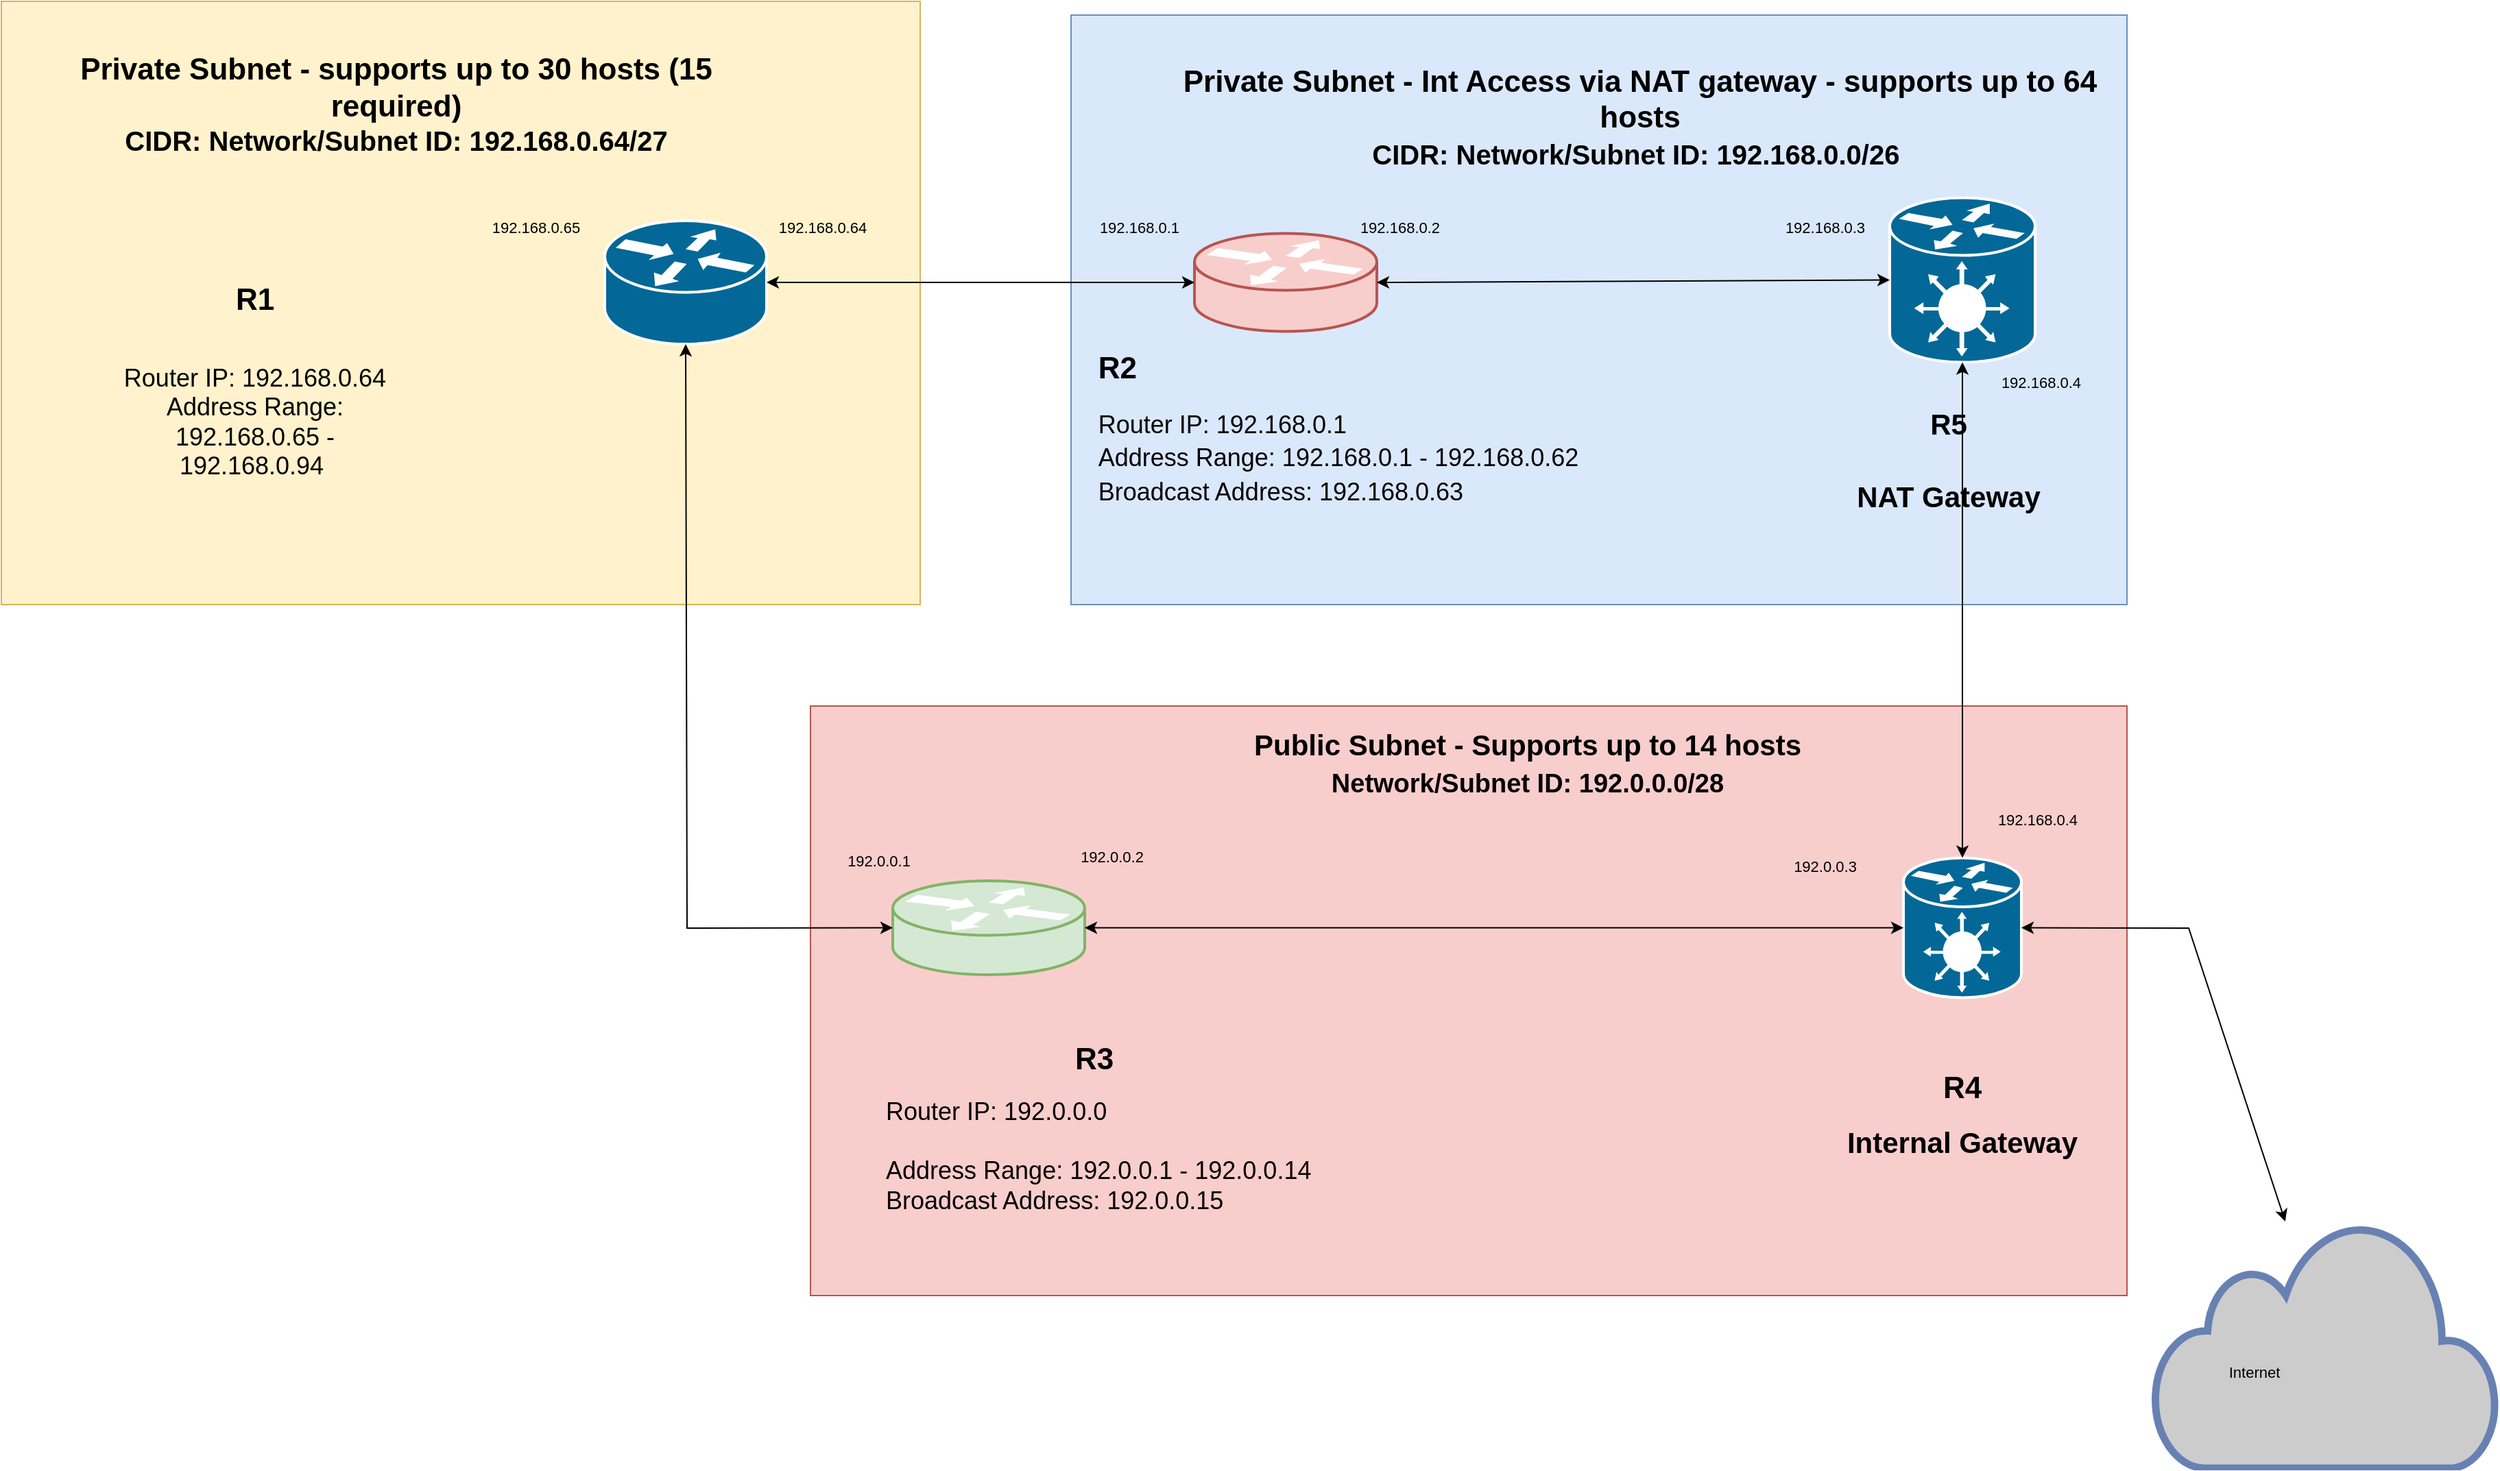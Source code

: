 <mxfile version="15.6.2" type="device"><diagram id="KcNdpdhtEP2OiSv8cwqb" name="Page-1"><mxGraphModel dx="2052" dy="1092" grid="1" gridSize="10" guides="1" tooltips="1" connect="1" arrows="1" fold="1" page="1" pageScale="1" pageWidth="827" pageHeight="1169" math="0" shadow="0"><root><mxCell id="0"/><mxCell id="1" parent="0"/><mxCell id="0Pi8JXtjNu6iWibllo86-77" value="" style="rounded=0;whiteSpace=wrap;html=1;labelBackgroundColor=none;fillColor=#f8cecc;strokeColor=#b85450;" vertex="1" parent="1"><mxGeometry x="600" y="584" width="960" height="430" as="geometry"/></mxCell><mxCell id="0Pi8JXtjNu6iWibllo86-79" value="" style="shape=mxgraph.cisco.routers.router;sketch=0;html=1;pointerEvents=1;dashed=0;fillColor=#d5e8d4;strokeColor=#82b366;strokeWidth=2;verticalLabelPosition=bottom;verticalAlign=top;align=center;outlineConnect=0;labelBackgroundColor=none;" vertex="1" parent="1"><mxGeometry x="660" y="711.5" width="140" height="68.5" as="geometry"/></mxCell><mxCell id="0Pi8JXtjNu6iWibllo86-81" value="&lt;font&gt;&lt;font&gt;&lt;b&gt;&lt;font style=&quot;font-size: 22px&quot;&gt;R4&lt;br&gt;&lt;/font&gt;&lt;br&gt;&lt;font style=&quot;font-size: 21px&quot;&gt;Internal Gateway&lt;/font&gt;&lt;/b&gt;&lt;/font&gt;&lt;br&gt;&lt;/font&gt;" style="text;html=1;strokeColor=none;fillColor=none;align=center;verticalAlign=middle;whiteSpace=wrap;rounded=0;labelBackgroundColor=none;" vertex="1" parent="1"><mxGeometry x="1350" y="824" width="180" height="116" as="geometry"/></mxCell><mxCell id="0Pi8JXtjNu6iWibllo86-82" value="" style="shape=mxgraph.cisco.hubs_and_gateways.generic_gateway;sketch=0;html=1;pointerEvents=1;dashed=0;fillColor=#036897;strokeColor=#ffffff;strokeWidth=2;verticalLabelPosition=bottom;verticalAlign=top;align=center;outlineConnect=0;labelBackgroundColor=none;fontSize=11;" vertex="1" parent="1"><mxGeometry x="1397" y="694.75" width="86" height="102" as="geometry"/></mxCell><mxCell id="0Pi8JXtjNu6iWibllo86-88" value="&lt;h1 style=&quot;text-align: center&quot;&gt;R3&amp;nbsp;&lt;/h1&gt;&lt;div style=&quot;font-size: 18px&quot;&gt;&lt;font style=&quot;font-size: 18px&quot;&gt;Router IP: 192.0.0.0&lt;/font&gt;&lt;/div&gt;&lt;div style=&quot;font-size: 18px&quot;&gt;&lt;font style=&quot;font-size: 18px&quot;&gt;&lt;br&gt;&lt;/font&gt;&lt;/div&gt;&lt;div style=&quot;font-size: 18px&quot;&gt;&lt;font style=&quot;font-size: 18px&quot;&gt;Address Range: 192.0.0.1 - 192.0.0.14&lt;/font&gt;&lt;/div&gt;&lt;div style=&quot;font-size: 18px&quot;&gt;&lt;font style=&quot;font-size: 18px&quot;&gt;Broadcast Address: 192.0.0.15&lt;/font&gt;&lt;/div&gt;&lt;div&gt;&lt;br&gt;&lt;/div&gt;" style="text;html=1;strokeColor=none;fillColor=none;spacing=5;spacingTop=-20;whiteSpace=wrap;overflow=hidden;rounded=0;labelBackgroundColor=none;fontSize=11;" vertex="1" parent="1"><mxGeometry x="650" y="824" width="330" height="190" as="geometry"/></mxCell><mxCell id="0Pi8JXtjNu6iWibllo86-89" value="&lt;b&gt;&lt;span style=&quot;font-size: 21px&quot;&gt;Public Subnet - Supports up to 14 hosts&lt;/span&gt;&lt;br&gt;&lt;font style=&quot;font-size: 19px&quot;&gt;Network/Subnet ID: 192.0.0.0/28&lt;/font&gt;&lt;br&gt;&lt;/b&gt;" style="text;html=1;strokeColor=none;fillColor=none;align=center;verticalAlign=middle;whiteSpace=wrap;rounded=0;labelBackgroundColor=none;fontSize=22;" vertex="1" parent="1"><mxGeometry x="917.5" y="584" width="410" height="83" as="geometry"/></mxCell><mxCell id="0Pi8JXtjNu6iWibllo86-91" value="&lt;font style=&quot;font-size: 11px&quot;&gt;192.0.0.2&lt;/font&gt;" style="text;html=1;strokeColor=none;fillColor=none;align=center;verticalAlign=middle;whiteSpace=wrap;rounded=0;labelBackgroundColor=none;fontSize=19;" vertex="1" parent="1"><mxGeometry x="790" y="677" width="60" height="30" as="geometry"/></mxCell><mxCell id="0Pi8JXtjNu6iWibllo86-92" value="192.0.0.1" style="text;html=1;strokeColor=none;fillColor=none;align=center;verticalAlign=middle;whiteSpace=wrap;rounded=0;labelBackgroundColor=none;fontSize=11;" vertex="1" parent="1"><mxGeometry x="620" y="681.5" width="60" height="30" as="geometry"/></mxCell><mxCell id="0Pi8JXtjNu6iWibllo86-95" value="" style="rounded=0;whiteSpace=wrap;html=1;labelBackgroundColor=none;fontSize=11;align=center;fillColor=#fff2cc;strokeColor=#d6b656;" vertex="1" parent="1"><mxGeometry x="10" y="70" width="670" height="440" as="geometry"/></mxCell><mxCell id="0Pi8JXtjNu6iWibllo86-96" value="&lt;font&gt;&lt;b&gt;&lt;span style=&quot;font-size: 22px&quot;&gt;Private Subnet - supports up to 30 hosts (15 required)&lt;/span&gt;&lt;br&gt;&lt;font style=&quot;font-size: 20px&quot;&gt;CIDR: Network/Subnet ID: 192.168.0.64/27&lt;/font&gt;&lt;br&gt;&lt;/b&gt;&lt;/font&gt;" style="text;html=1;strokeColor=none;fillColor=none;align=center;verticalAlign=middle;whiteSpace=wrap;rounded=0;labelBackgroundColor=none;fontSize=11;" vertex="1" parent="1"><mxGeometry x="48" y="100" width="500" height="90" as="geometry"/></mxCell><mxCell id="0Pi8JXtjNu6iWibllo86-97" value="" style="shape=mxgraph.cisco.routers.router;sketch=0;html=1;pointerEvents=1;dashed=0;fillColor=#036897;strokeColor=#ffffff;strokeWidth=2;verticalLabelPosition=bottom;verticalAlign=top;align=center;outlineConnect=0;labelBackgroundColor=none;fontSize=21;" vertex="1" parent="1"><mxGeometry x="450" y="230" width="118" height="90" as="geometry"/></mxCell><mxCell id="0Pi8JXtjNu6iWibllo86-98" value="&lt;h1&gt;&lt;font style=&quot;font-size: 22px&quot;&gt;R1&lt;/font&gt;&lt;/h1&gt;&lt;div style=&quot;font-size: 18px&quot;&gt;&lt;font style=&quot;font-size: 18px&quot;&gt;Router IP: 192.168.0.64&lt;/font&gt;&lt;/div&gt;&lt;div style=&quot;font-size: 18px&quot;&gt;&lt;span&gt;Address Range: 192.168.0.65 - 192.168.0.94&amp;nbsp;&lt;/span&gt;&lt;br&gt;&lt;/div&gt;&lt;div&gt;&lt;br&gt;&lt;/div&gt;" style="text;html=1;strokeColor=none;fillColor=none;spacing=5;spacingTop=-20;whiteSpace=wrap;overflow=hidden;rounded=0;labelBackgroundColor=none;fontSize=21;align=center;" vertex="1" parent="1"><mxGeometry x="80" y="237.5" width="230" height="215" as="geometry"/></mxCell><mxCell id="0Pi8JXtjNu6iWibllo86-101" value="" style="rounded=0;whiteSpace=wrap;html=1;labelBackgroundColor=none;fontSize=18;align=left;fillColor=#dae8fc;strokeColor=#6c8ebf;" vertex="1" parent="1"><mxGeometry x="790" y="80" width="770" height="430" as="geometry"/></mxCell><mxCell id="0Pi8JXtjNu6iWibllo86-102" value="&lt;font&gt;&lt;b&gt;&lt;span style=&quot;font-size: 22px&quot;&gt;Private Subnet - Int Access via NAT gateway - supports up to 64 hosts&lt;/span&gt;&lt;br&gt;&lt;font style=&quot;font-size: 20px&quot;&gt;CIDR: Network/Subnet ID: 192.168.0.0/26&lt;/font&gt;&lt;span style=&quot;font-size: 22px&quot;&gt;&amp;nbsp;&lt;/span&gt;&lt;/b&gt;&lt;/font&gt;" style="text;html=1;strokeColor=none;fillColor=none;align=center;verticalAlign=middle;whiteSpace=wrap;rounded=0;labelBackgroundColor=none;fontSize=18;" vertex="1" parent="1"><mxGeometry x="850" y="80" width="710" height="150" as="geometry"/></mxCell><mxCell id="0Pi8JXtjNu6iWibllo86-103" value="" style="shape=mxgraph.cisco.routers.router;sketch=0;html=1;pointerEvents=1;dashed=0;fillColor=#f8cecc;strokeColor=#b85450;strokeWidth=2;verticalLabelPosition=bottom;verticalAlign=top;align=center;outlineConnect=0;labelBackgroundColor=none;fontSize=20;" vertex="1" parent="1"><mxGeometry x="880" y="239.25" width="133" height="71.5" as="geometry"/></mxCell><mxCell id="0Pi8JXtjNu6iWibllo86-104" value="&lt;h1 style=&quot;text-align: left ; font-size: 22px&quot;&gt;R2&lt;/h1&gt;&lt;div style=&quot;text-align: left&quot;&gt;&lt;span style=&quot;font-size: 18px&quot;&gt;Router IP: 192.168.0.1&lt;/span&gt;&lt;br&gt;&lt;/div&gt;&lt;div style=&quot;text-align: left&quot;&gt;&lt;span style=&quot;font-size: 18px&quot;&gt;Address Range: 192.168.0.1 - 192.168.0.62&lt;/span&gt;&lt;/div&gt;&lt;div style=&quot;text-align: left&quot;&gt;&lt;span style=&quot;font-size: 18px&quot;&gt;Broadcast Address: 192.168.0.63&amp;nbsp;&amp;nbsp;&lt;/span&gt;&lt;br&gt;&lt;/div&gt;&lt;div&gt;&lt;br&gt;&lt;/div&gt;&lt;div&gt;&lt;br&gt;&lt;/div&gt;" style="text;html=1;strokeColor=none;fillColor=none;spacing=5;spacingTop=-20;whiteSpace=wrap;overflow=hidden;rounded=0;labelBackgroundColor=none;fontSize=20;align=center;" vertex="1" parent="1"><mxGeometry x="800" y="320" width="370" height="170" as="geometry"/></mxCell><mxCell id="0Pi8JXtjNu6iWibllo86-106" value="" style="shape=mxgraph.cisco.hubs_and_gateways.generic_gateway;sketch=0;html=1;pointerEvents=1;dashed=0;fillColor=#036897;strokeColor=#ffffff;strokeWidth=2;verticalLabelPosition=bottom;verticalAlign=top;align=center;outlineConnect=0;labelBackgroundColor=none;fontSize=18;" vertex="1" parent="1"><mxGeometry x="1387" y="213.25" width="106" height="120" as="geometry"/></mxCell><mxCell id="0Pi8JXtjNu6iWibllo86-109" value="&lt;b style=&quot;font-size: 21px&quot;&gt;R5&lt;br&gt;&lt;br&gt;NAT Gateway&lt;br&gt;&lt;/b&gt;" style="text;html=1;strokeColor=none;fillColor=none;align=center;verticalAlign=middle;whiteSpace=wrap;rounded=0;labelBackgroundColor=none;fontSize=22;" vertex="1" parent="1"><mxGeometry x="1340" y="345" width="180" height="120" as="geometry"/></mxCell><mxCell id="0Pi8JXtjNu6iWibllo86-110" value="&lt;span style=&quot;font-size: 11px&quot;&gt;192.0.0.3&lt;/span&gt;" style="text;html=1;strokeColor=none;fillColor=none;align=center;verticalAlign=middle;whiteSpace=wrap;rounded=0;labelBackgroundColor=none;fontSize=21;" vertex="1" parent="1"><mxGeometry x="1300" y="681.5" width="80" height="30" as="geometry"/></mxCell><mxCell id="0Pi8JXtjNu6iWibllo86-111" value="192.168.0.4" style="text;html=1;strokeColor=none;fillColor=none;align=center;verticalAlign=middle;whiteSpace=wrap;rounded=0;labelBackgroundColor=none;fontSize=11;" vertex="1" parent="1"><mxGeometry x="1450" y="651.5" width="90" height="30" as="geometry"/></mxCell><mxCell id="0Pi8JXtjNu6iWibllo86-112" value="192.168.0.4" style="text;html=1;strokeColor=none;fillColor=none;align=center;verticalAlign=middle;whiteSpace=wrap;rounded=0;labelBackgroundColor=none;fontSize=11;" vertex="1" parent="1"><mxGeometry x="1465" y="333.25" width="65" height="30" as="geometry"/></mxCell><mxCell id="0Pi8JXtjNu6iWibllo86-113" value="192.168.0.3" style="text;html=1;strokeColor=none;fillColor=none;align=center;verticalAlign=middle;whiteSpace=wrap;rounded=0;labelBackgroundColor=none;fontSize=11;" vertex="1" parent="1"><mxGeometry x="1300" y="220" width="80" height="30" as="geometry"/></mxCell><mxCell id="0Pi8JXtjNu6iWibllo86-114" value="192.168.0.2" style="text;html=1;strokeColor=none;fillColor=none;align=center;verticalAlign=middle;whiteSpace=wrap;rounded=0;labelBackgroundColor=none;fontSize=11;" vertex="1" parent="1"><mxGeometry x="990" y="220" width="80" height="30" as="geometry"/></mxCell><mxCell id="0Pi8JXtjNu6iWibllo86-115" value="192.168.0.1" style="text;html=1;strokeColor=none;fillColor=none;align=center;verticalAlign=middle;whiteSpace=wrap;rounded=0;labelBackgroundColor=none;fontSize=11;" vertex="1" parent="1"><mxGeometry x="800" y="220" width="80" height="30" as="geometry"/></mxCell><mxCell id="0Pi8JXtjNu6iWibllo86-116" value="192.168.0.64" style="text;html=1;strokeColor=none;fillColor=none;align=center;verticalAlign=middle;whiteSpace=wrap;rounded=0;labelBackgroundColor=none;fontSize=11;" vertex="1" parent="1"><mxGeometry x="568" y="220" width="82" height="30" as="geometry"/></mxCell><mxCell id="0Pi8JXtjNu6iWibllo86-117" value="192.168.0.65" style="text;html=1;strokeColor=none;fillColor=none;align=center;verticalAlign=middle;whiteSpace=wrap;rounded=0;labelBackgroundColor=none;fontSize=11;" vertex="1" parent="1"><mxGeometry x="360" y="220" width="80" height="30" as="geometry"/></mxCell><mxCell id="0Pi8JXtjNu6iWibllo86-118" value="" style="endArrow=classic;startArrow=classic;html=1;rounded=0;fontSize=11;entryX=0.5;entryY=1;entryDx=0;entryDy=0;entryPerimeter=0;exitX=0.5;exitY=0;exitDx=0;exitDy=0;exitPerimeter=0;" edge="1" parent="1" source="0Pi8JXtjNu6iWibllo86-82" target="0Pi8JXtjNu6iWibllo86-106"><mxGeometry width="50" height="50" relative="1" as="geometry"><mxPoint x="1150" y="540" as="sourcePoint"/><mxPoint x="1200" y="490" as="targetPoint"/></mxGeometry></mxCell><mxCell id="0Pi8JXtjNu6iWibllo86-119" value="" style="endArrow=classic;startArrow=classic;html=1;rounded=0;fontSize=11;entryX=0;entryY=0.5;entryDx=0;entryDy=0;entryPerimeter=0;exitX=1;exitY=0.5;exitDx=0;exitDy=0;exitPerimeter=0;" edge="1" parent="1" source="0Pi8JXtjNu6iWibllo86-79" target="0Pi8JXtjNu6iWibllo86-82"><mxGeometry width="50" height="50" relative="1" as="geometry"><mxPoint x="1030" y="540" as="sourcePoint"/><mxPoint x="1080" y="490" as="targetPoint"/></mxGeometry></mxCell><mxCell id="0Pi8JXtjNu6iWibllo86-120" value="" style="endArrow=classic;startArrow=classic;html=1;rounded=0;fontSize=11;entryX=0;entryY=0.5;entryDx=0;entryDy=0;entryPerimeter=0;exitX=0.5;exitY=1;exitDx=0;exitDy=0;exitPerimeter=0;" edge="1" parent="1" source="0Pi8JXtjNu6iWibllo86-97" target="0Pi8JXtjNu6iWibllo86-79"><mxGeometry width="50" height="50" relative="1" as="geometry"><mxPoint x="484" y="744.75" as="sourcePoint"/><mxPoint x="534" y="694.75" as="targetPoint"/><Array as="points"><mxPoint x="510" y="746"/></Array></mxGeometry></mxCell><mxCell id="0Pi8JXtjNu6iWibllo86-121" value="" style="endArrow=classic;startArrow=classic;html=1;rounded=0;fontSize=11;entryX=0;entryY=0.5;entryDx=0;entryDy=0;entryPerimeter=0;" edge="1" parent="1" source="0Pi8JXtjNu6iWibllo86-97" target="0Pi8JXtjNu6iWibllo86-103"><mxGeometry width="50" height="50" relative="1" as="geometry"><mxPoint x="720" y="320" as="sourcePoint"/><mxPoint x="770" y="270" as="targetPoint"/></mxGeometry></mxCell><mxCell id="0Pi8JXtjNu6iWibllo86-122" value="" style="endArrow=classic;startArrow=classic;html=1;rounded=0;fontSize=11;entryX=0;entryY=0.5;entryDx=0;entryDy=0;entryPerimeter=0;exitX=1;exitY=0.5;exitDx=0;exitDy=0;exitPerimeter=0;" edge="1" parent="1" source="0Pi8JXtjNu6iWibllo86-103" target="0Pi8JXtjNu6iWibllo86-106"><mxGeometry width="50" height="50" relative="1" as="geometry"><mxPoint x="1210" y="320" as="sourcePoint"/><mxPoint x="1260" y="270" as="targetPoint"/></mxGeometry></mxCell><mxCell id="0Pi8JXtjNu6iWibllo86-123" value="" style="endArrow=classic;startArrow=classic;html=1;rounded=0;fontSize=11;exitX=1;exitY=0.5;exitDx=0;exitDy=0;exitPerimeter=0;" edge="1" parent="1" source="0Pi8JXtjNu6iWibllo86-82" target="0Pi8JXtjNu6iWibllo86-124"><mxGeometry width="50" height="50" relative="1" as="geometry"><mxPoint x="1510" y="757" as="sourcePoint"/><mxPoint x="1560" y="707" as="targetPoint"/><Array as="points"><mxPoint x="1605" y="746"/></Array></mxGeometry></mxCell><mxCell id="0Pi8JXtjNu6iWibllo86-124" value="I" style="html=1;outlineConnect=0;fillColor=#CCCCCC;strokeColor=#6881B3;gradientColor=none;gradientDirection=north;strokeWidth=2;shape=mxgraph.networks.cloud;fontColor=#ffffff;labelBackgroundColor=none;fontSize=11;align=left;" vertex="1" parent="1"><mxGeometry x="1580" y="960" width="250" height="180" as="geometry"/></mxCell><mxCell id="0Pi8JXtjNu6iWibllo86-127" value="Internet" style="text;html=1;strokeColor=none;fillColor=none;align=center;verticalAlign=middle;whiteSpace=wrap;rounded=0;labelBackgroundColor=none;fontSize=11;" vertex="1" parent="1"><mxGeometry x="1570" y="1040" width="166" height="60" as="geometry"/></mxCell></root></mxGraphModel></diagram></mxfile>